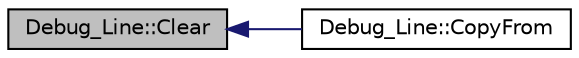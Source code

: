 digraph "Debug_Line::Clear"
{
 // INTERACTIVE_SVG=YES
  edge [fontname="Helvetica",fontsize="10",labelfontname="Helvetica",labelfontsize="10"];
  node [fontname="Helvetica",fontsize="10",shape=record];
  rankdir="LR";
  Node1 [label="Debug_Line::Clear",height=0.2,width=0.4,color="black", fillcolor="grey75", style="filled", fontcolor="black"];
  Node1 -> Node2 [dir="back",color="midnightblue",fontsize="10",style="solid",fontname="Helvetica"];
  Node2 [label="Debug_Line::CopyFrom",height=0.2,width=0.4,color="black", fillcolor="white", style="filled",URL="$d0/d2a/class_debug___line.html#a1ec925b7f6da7ebd868602373f97aaaf"];
}
